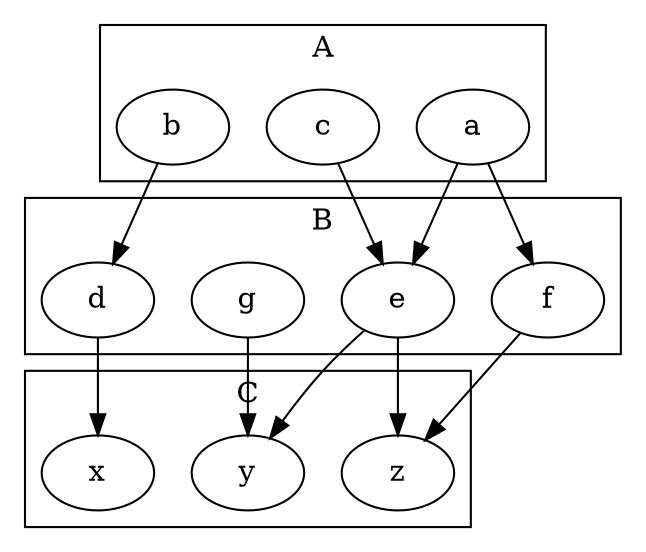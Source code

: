 digraph cluster {
    subgraph cluster_0 {
        label="A"
        a
        b
        c
    }

    subgraph cluster_1 {
        label="B"
        d
        e
        f
        g
    }

    subgraph cluster_2 {
        label="C"
        x
        y
        z
    }

    a -> e
    a -> f
    b -> d
    c -> e
    d -> x 
    e -> y
    e -> z
    f -> z
    g -> y
}